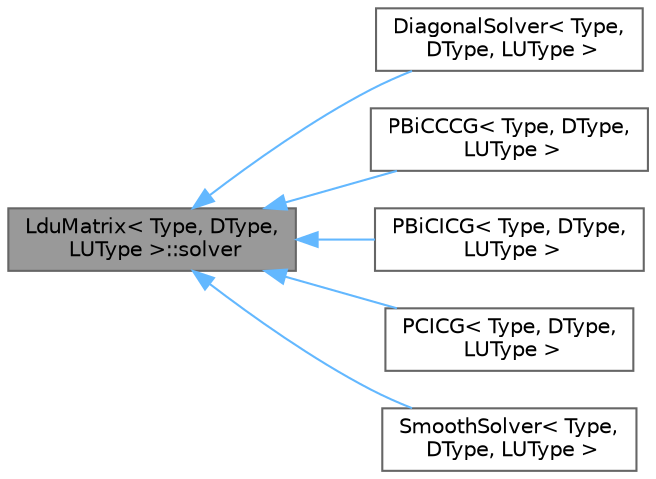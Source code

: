 digraph "LduMatrix&lt; Type, DType, LUType &gt;::solver"
{
 // LATEX_PDF_SIZE
  bgcolor="transparent";
  edge [fontname=Helvetica,fontsize=10,labelfontname=Helvetica,labelfontsize=10];
  node [fontname=Helvetica,fontsize=10,shape=box,height=0.2,width=0.4];
  rankdir="LR";
  Node1 [id="Node000001",label="LduMatrix\< Type, DType,\l LUType \>::solver",height=0.2,width=0.4,color="gray40", fillcolor="grey60", style="filled", fontcolor="black",tooltip=" "];
  Node1 -> Node2 [id="edge1_Node000001_Node000002",dir="back",color="steelblue1",style="solid",tooltip=" "];
  Node2 [id="Node000002",label="DiagonalSolver\< Type,\l DType, LUType \>",height=0.2,width=0.4,color="gray40", fillcolor="white", style="filled",URL="$classFoam_1_1DiagonalSolver.html",tooltip="Foam::DiagonalSolver."];
  Node1 -> Node3 [id="edge2_Node000001_Node000003",dir="back",color="steelblue1",style="solid",tooltip=" "];
  Node3 [id="Node000003",label="PBiCCCG\< Type, DType,\l LUType \>",height=0.2,width=0.4,color="gray40", fillcolor="white", style="filled",URL="$classFoam_1_1PBiCCCG.html",tooltip="Preconditioned bi-conjugate gradient solver for asymmetric lduMatrices using a run-time selectable pr..."];
  Node1 -> Node4 [id="edge3_Node000001_Node000004",dir="back",color="steelblue1",style="solid",tooltip=" "];
  Node4 [id="Node000004",label="PBiCICG\< Type, DType,\l LUType \>",height=0.2,width=0.4,color="gray40", fillcolor="white", style="filled",URL="$classFoam_1_1PBiCICG.html",tooltip="Preconditioned bi-conjugate gradient solver for asymmetric lduMatrices using a run-time selectable pr..."];
  Node1 -> Node5 [id="edge4_Node000001_Node000005",dir="back",color="steelblue1",style="solid",tooltip=" "];
  Node5 [id="Node000005",label="PCICG\< Type, DType,\l LUType \>",height=0.2,width=0.4,color="gray40", fillcolor="white", style="filled",URL="$classFoam_1_1PCICG.html",tooltip="Preconditioned conjugate gradient solver for symmetric lduMatrices using a run-time selectable precon..."];
  Node1 -> Node6 [id="edge5_Node000001_Node000006",dir="back",color="steelblue1",style="solid",tooltip=" "];
  Node6 [id="Node000006",label="SmoothSolver\< Type,\l DType, LUType \>",height=0.2,width=0.4,color="gray40", fillcolor="white", style="filled",URL="$classFoam_1_1SmoothSolver.html",tooltip="Iterative solver for symmetric and asymmetric matrices which uses a run-time selected smoother e...."];
}
